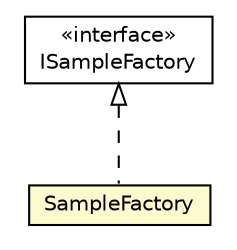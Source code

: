 #!/usr/local/bin/dot
#
# Class diagram 
# Generated by UMLGraph version R5_6-24-gf6e263 (http://www.umlgraph.org/)
#

digraph G {
	edge [fontname="Helvetica",fontsize=10,labelfontname="Helvetica",labelfontsize=10];
	node [fontname="Helvetica",fontsize=10,shape=plaintext];
	nodesep=0.25;
	ranksep=0.5;
	// org.osmdroid.ISampleFactory
	c2609 [label=<<table title="org.osmdroid.ISampleFactory" border="0" cellborder="1" cellspacing="0" cellpadding="2" port="p" href="../ISampleFactory.html">
		<tr><td><table border="0" cellspacing="0" cellpadding="1">
<tr><td align="center" balign="center"> &#171;interface&#187; </td></tr>
<tr><td align="center" balign="center"> ISampleFactory </td></tr>
		</table></td></tr>
		</table>>, URL="../ISampleFactory.html", fontname="Helvetica", fontcolor="black", fontsize=10.0];
	// org.osmdroid.samplefragments.SampleFactory
	c2630 [label=<<table title="org.osmdroid.samplefragments.SampleFactory" border="0" cellborder="1" cellspacing="0" cellpadding="2" port="p" bgcolor="lemonChiffon" href="./SampleFactory.html">
		<tr><td><table border="0" cellspacing="0" cellpadding="1">
<tr><td align="center" balign="center"> SampleFactory </td></tr>
		</table></td></tr>
		</table>>, URL="./SampleFactory.html", fontname="Helvetica", fontcolor="black", fontsize=10.0];
	//org.osmdroid.samplefragments.SampleFactory implements org.osmdroid.ISampleFactory
	c2609:p -> c2630:p [dir=back,arrowtail=empty,style=dashed];
}

